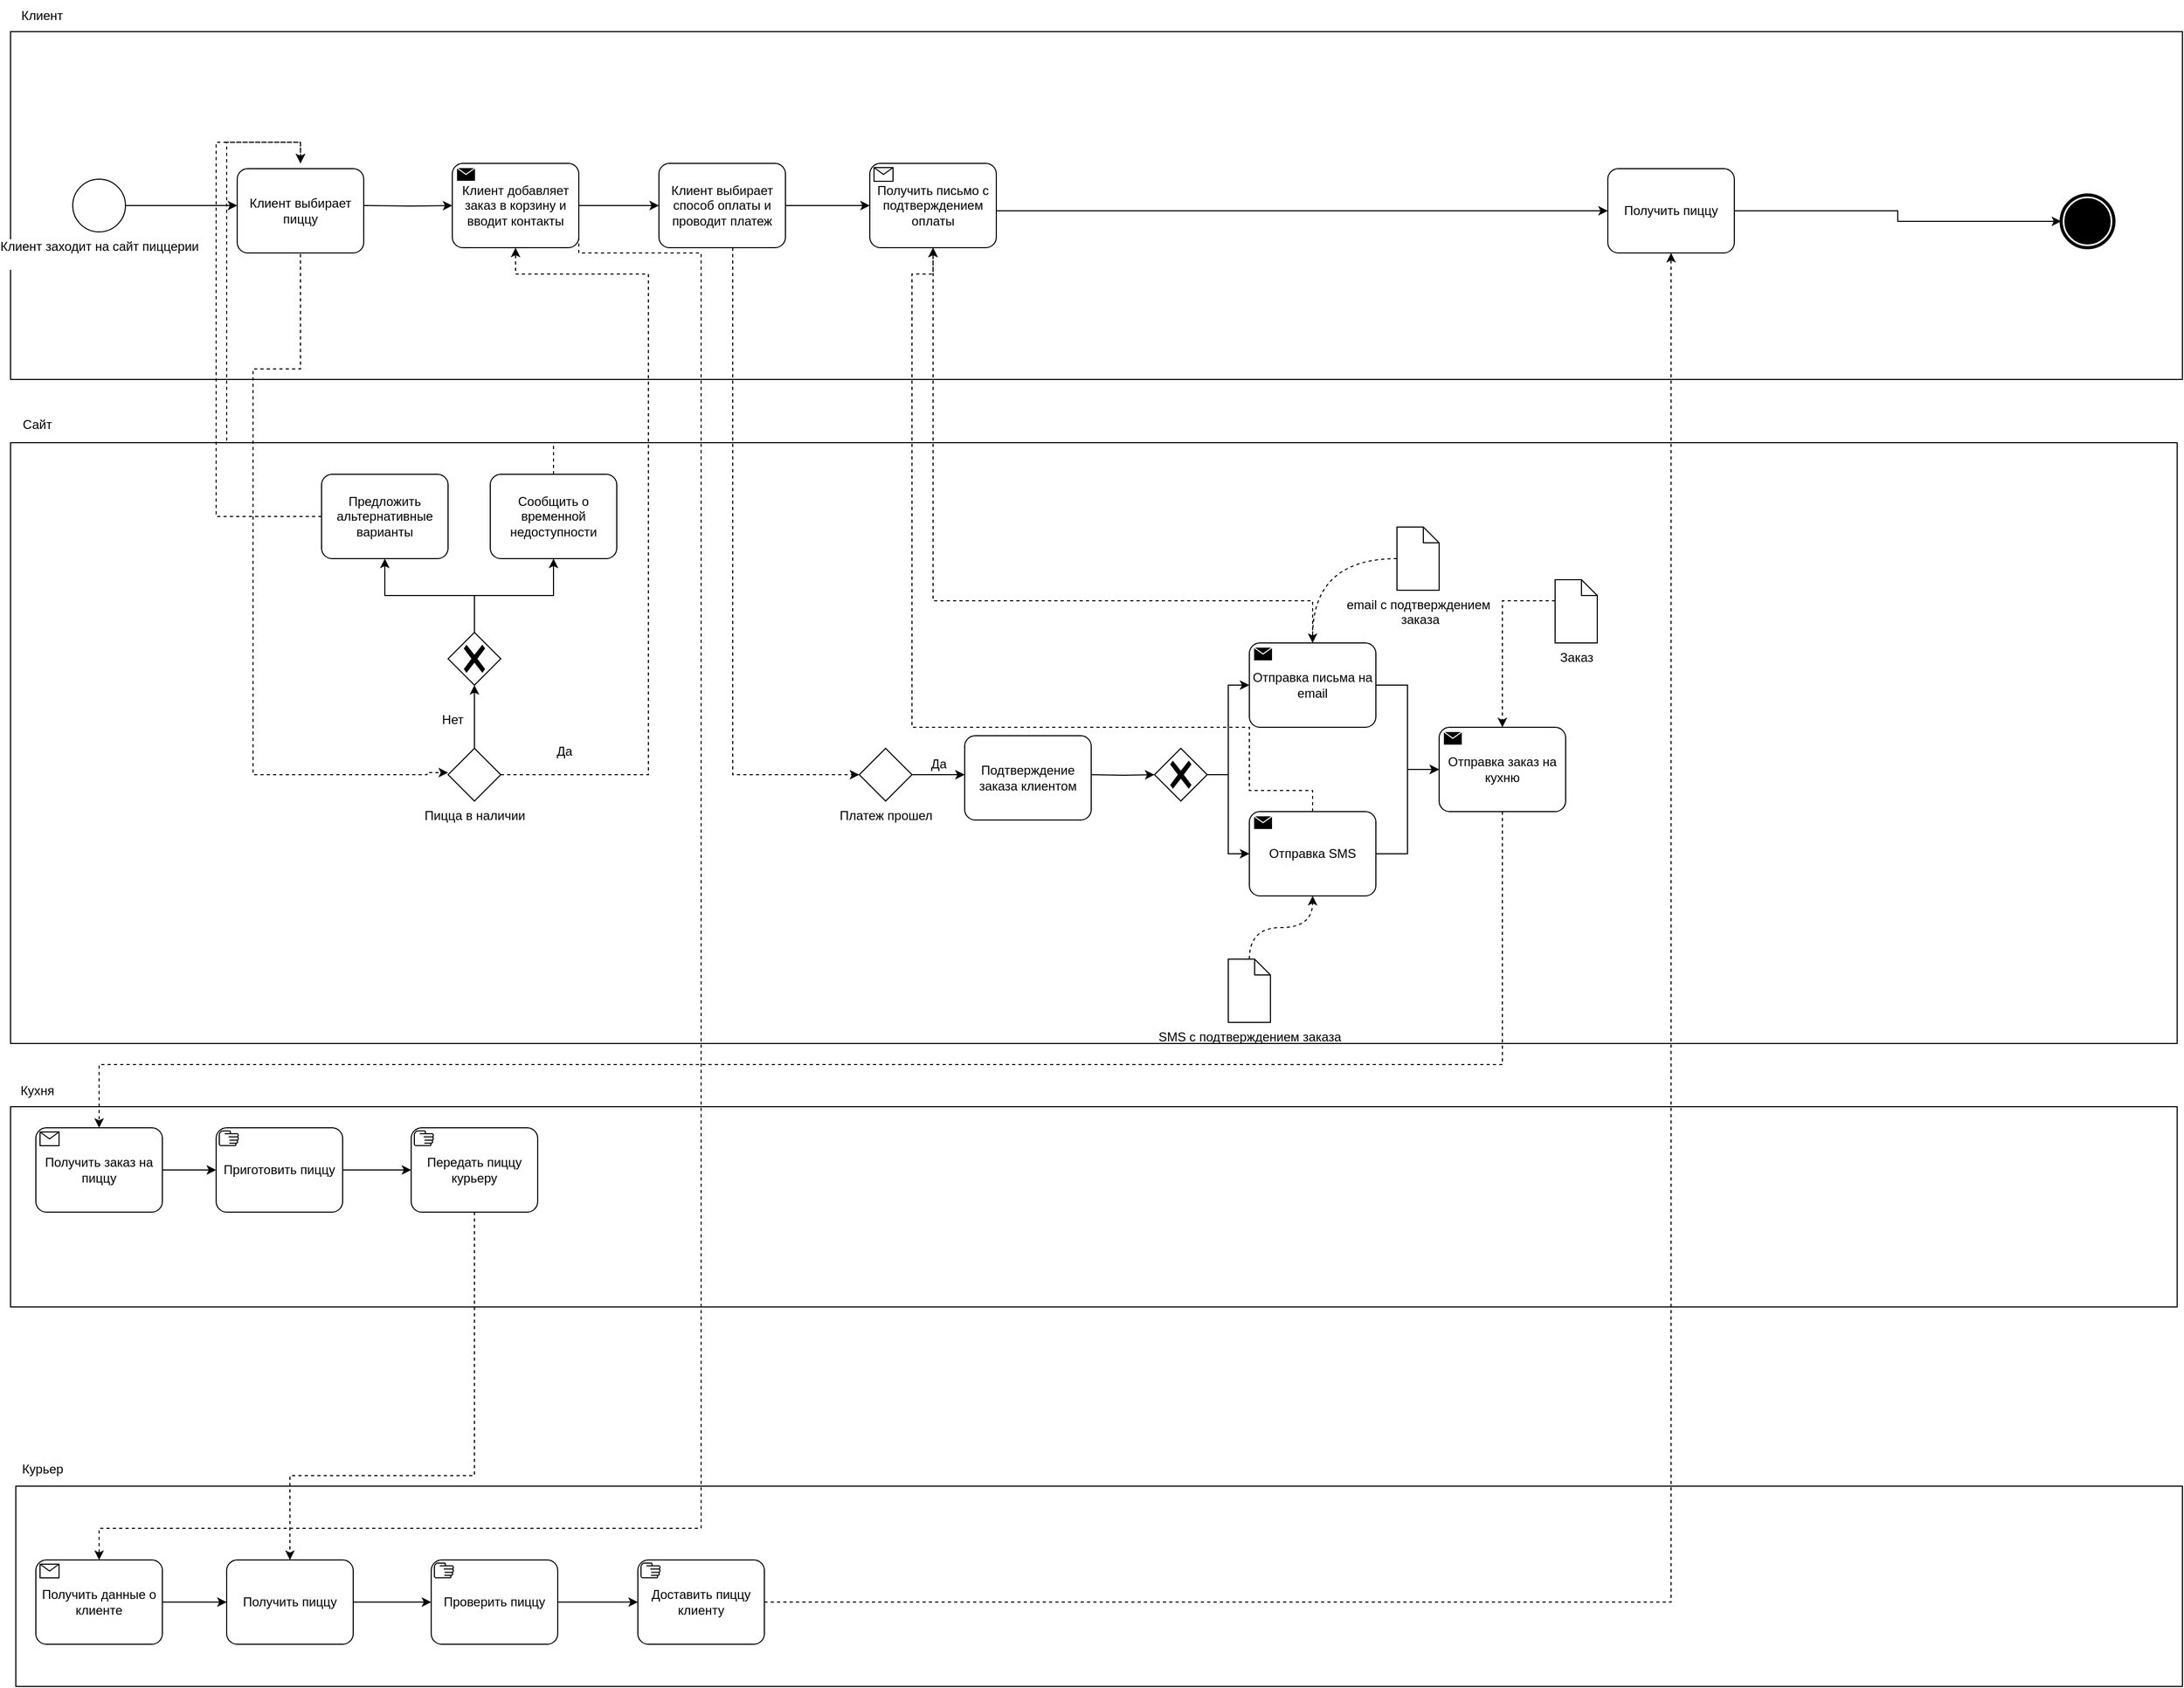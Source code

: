 <mxfile version="24.0.7" type="github" pages="2">
  <diagram name="Страница — 1" id="ZQyuLSZm8kBj_fjc1Jom">
    <mxGraphModel dx="2129" dy="2488" grid="1" gridSize="10" guides="1" tooltips="1" connect="1" arrows="1" fold="1" page="1" pageScale="1" pageWidth="827" pageHeight="1169" math="0" shadow="0">
      <root>
        <mxCell id="0" />
        <mxCell id="1" parent="0" />
        <mxCell id="dwZ6L5QbcVm86a3xMhYY-2" value="Клиент" style="text;html=1;align=center;verticalAlign=middle;whiteSpace=wrap;rounded=0;" vertex="1" parent="1">
          <mxGeometry x="-5" y="-210" width="60" height="30" as="geometry" />
        </mxCell>
        <mxCell id="dwZ6L5QbcVm86a3xMhYY-5" value="" style="rounded=0;whiteSpace=wrap;html=1;fillColor=none;" vertex="1" parent="1">
          <mxGeometry x="-5" y="-180" width="2060" height="330" as="geometry" />
        </mxCell>
        <mxCell id="j9J4cdAX_XJb5wL0FEBD-9" style="edgeStyle=orthogonalEdgeStyle;rounded=0;orthogonalLoop=1;jettySize=auto;html=1;" edge="1" parent="1" source="j9J4cdAX_XJb5wL0FEBD-7">
          <mxGeometry relative="1" as="geometry">
            <mxPoint x="210" y="-15" as="targetPoint" />
          </mxGeometry>
        </mxCell>
        <mxCell id="j9J4cdAX_XJb5wL0FEBD-7" value="Клиент заходит на сайт пиццерии&lt;div&gt;&lt;br&gt;&lt;/div&gt;" style="points=[[0.145,0.145,0],[0.5,0,0],[0.855,0.145,0],[1,0.5,0],[0.855,0.855,0],[0.5,1,0],[0.145,0.855,0],[0,0.5,0]];shape=mxgraph.bpmn.event;html=1;verticalLabelPosition=bottom;labelBackgroundColor=#ffffff;verticalAlign=top;align=center;perimeter=ellipsePerimeter;outlineConnect=0;aspect=fixed;outline=standard;symbol=general;" vertex="1" parent="1">
          <mxGeometry x="54" y="-40" width="50" height="50" as="geometry" />
        </mxCell>
        <mxCell id="j9J4cdAX_XJb5wL0FEBD-14" style="edgeStyle=orthogonalEdgeStyle;rounded=0;orthogonalLoop=1;jettySize=auto;html=1;entryX=0;entryY=0.5;entryDx=0;entryDy=0;entryPerimeter=0;dashed=1;" edge="1" parent="1">
          <mxGeometry relative="1" as="geometry">
            <mxPoint x="270" y="25" as="sourcePoint" />
            <mxPoint x="410" y="523" as="targetPoint" />
            <Array as="points">
              <mxPoint x="270" y="140" />
              <mxPoint x="225" y="140" />
              <mxPoint x="225" y="525" />
              <mxPoint x="390" y="525" />
              <mxPoint x="390" y="523" />
            </Array>
          </mxGeometry>
        </mxCell>
        <mxCell id="j9J4cdAX_XJb5wL0FEBD-15" value="Предложить альтернативные варианты" style="points=[[0.25,0,0],[0.5,0,0],[0.75,0,0],[1,0.25,0],[1,0.5,0],[1,0.75,0],[0.75,1,0],[0.5,1,0],[0.25,1,0],[0,0.75,0],[0,0.5,0],[0,0.25,0]];shape=mxgraph.bpmn.task;whiteSpace=wrap;rectStyle=rounded;size=10;html=1;container=1;expand=0;collapsible=0;taskMarker=abstract;" vertex="1" parent="1">
          <mxGeometry x="290" y="240" width="120" height="80" as="geometry" />
        </mxCell>
        <mxCell id="j9J4cdAX_XJb5wL0FEBD-99" value="" style="rounded=0;whiteSpace=wrap;html=1;fillColor=none;" vertex="1" parent="j9J4cdAX_XJb5wL0FEBD-15">
          <mxGeometry x="-295" y="-30" width="2055" height="570" as="geometry" />
        </mxCell>
        <mxCell id="j9J4cdAX_XJb5wL0FEBD-16" value="Сообщить о временной недоступности" style="points=[[0.25,0,0],[0.5,0,0],[0.75,0,0],[1,0.25,0],[1,0.5,0],[1,0.75,0],[0.75,1,0],[0.5,1,0],[0.25,1,0],[0,0.75,0],[0,0.5,0],[0,0.25,0]];shape=mxgraph.bpmn.task;whiteSpace=wrap;rectStyle=rounded;size=10;html=1;container=1;expand=0;collapsible=0;taskMarker=abstract;" vertex="1" parent="1">
          <mxGeometry x="450" y="240" width="120" height="80" as="geometry" />
        </mxCell>
        <mxCell id="j9J4cdAX_XJb5wL0FEBD-19" value="Пицца в наличии" style="points=[[0.25,0.25,0],[0.5,0,0],[0.75,0.25,0],[1,0.5,0],[0.75,0.75,0],[0.5,1,0],[0.25,0.75,0],[0,0.5,0]];shape=mxgraph.bpmn.gateway2;html=1;verticalLabelPosition=bottom;labelBackgroundColor=#ffffff;verticalAlign=top;align=center;perimeter=rhombusPerimeter;outlineConnect=0;outline=none;symbol=none;" vertex="1" parent="1">
          <mxGeometry x="410" y="500" width="50" height="50" as="geometry" />
        </mxCell>
        <mxCell id="j9J4cdAX_XJb5wL0FEBD-23" value="" style="points=[[0.25,0.25,0],[0.5,0,0],[0.75,0.25,0],[1,0.5,0],[0.75,0.75,0],[0.5,1,0],[0.25,0.75,0],[0,0.5,0]];shape=mxgraph.bpmn.gateway2;html=1;verticalLabelPosition=bottom;labelBackgroundColor=#ffffff;verticalAlign=top;align=center;perimeter=rhombusPerimeter;outlineConnect=0;outline=none;symbol=none;gwType=exclusive;" vertex="1" parent="1">
          <mxGeometry x="410" y="390" width="50" height="50" as="geometry" />
        </mxCell>
        <mxCell id="j9J4cdAX_XJb5wL0FEBD-25" style="edgeStyle=orthogonalEdgeStyle;rounded=0;orthogonalLoop=1;jettySize=auto;html=1;entryX=0.5;entryY=1;entryDx=0;entryDy=0;entryPerimeter=0;" edge="1" parent="1" source="j9J4cdAX_XJb5wL0FEBD-19" target="j9J4cdAX_XJb5wL0FEBD-23">
          <mxGeometry relative="1" as="geometry" />
        </mxCell>
        <mxCell id="j9J4cdAX_XJb5wL0FEBD-26" style="edgeStyle=orthogonalEdgeStyle;rounded=0;orthogonalLoop=1;jettySize=auto;html=1;entryX=0.5;entryY=1;entryDx=0;entryDy=0;entryPerimeter=0;" edge="1" parent="1" source="j9J4cdAX_XJb5wL0FEBD-23" target="j9J4cdAX_XJb5wL0FEBD-16">
          <mxGeometry relative="1" as="geometry" />
        </mxCell>
        <mxCell id="j9J4cdAX_XJb5wL0FEBD-27" style="edgeStyle=orthogonalEdgeStyle;rounded=0;orthogonalLoop=1;jettySize=auto;html=1;entryX=0.5;entryY=1;entryDx=0;entryDy=0;entryPerimeter=0;" edge="1" parent="1" source="j9J4cdAX_XJb5wL0FEBD-23" target="j9J4cdAX_XJb5wL0FEBD-15">
          <mxGeometry relative="1" as="geometry" />
        </mxCell>
        <mxCell id="j9J4cdAX_XJb5wL0FEBD-28" value="Нет" style="text;html=1;align=center;verticalAlign=middle;resizable=0;points=[];autosize=1;strokeColor=none;fillColor=none;" vertex="1" parent="1">
          <mxGeometry x="394" y="458" width="40" height="30" as="geometry" />
        </mxCell>
        <mxCell id="j9J4cdAX_XJb5wL0FEBD-33" style="edgeStyle=orthogonalEdgeStyle;rounded=0;orthogonalLoop=1;jettySize=auto;html=1;entryX=0.5;entryY=0;entryDx=0;entryDy=0;entryPerimeter=0;dashed=1;" edge="1" parent="1" source="j9J4cdAX_XJb5wL0FEBD-15">
          <mxGeometry relative="1" as="geometry">
            <mxPoint x="270" y="-55" as="targetPoint" />
            <Array as="points">
              <mxPoint x="190" y="280" />
              <mxPoint x="190" y="-75" />
              <mxPoint x="270" y="-75" />
            </Array>
          </mxGeometry>
        </mxCell>
        <mxCell id="j9J4cdAX_XJb5wL0FEBD-34" style="edgeStyle=orthogonalEdgeStyle;rounded=0;orthogonalLoop=1;jettySize=auto;html=1;entryX=0.5;entryY=0;entryDx=0;entryDy=0;entryPerimeter=0;dashed=1;" edge="1" parent="1" source="j9J4cdAX_XJb5wL0FEBD-16">
          <mxGeometry relative="1" as="geometry">
            <mxPoint x="270" y="-55" as="targetPoint" />
            <Array as="points">
              <mxPoint x="510" y="210" />
              <mxPoint x="200" y="210" />
              <mxPoint x="200" y="-75" />
              <mxPoint x="270" y="-75" />
            </Array>
          </mxGeometry>
        </mxCell>
        <mxCell id="j9J4cdAX_XJb5wL0FEBD-36" style="edgeStyle=orthogonalEdgeStyle;rounded=0;orthogonalLoop=1;jettySize=auto;html=1;entryX=0;entryY=0.5;entryDx=0;entryDy=0;entryPerimeter=0;" edge="1" parent="1" target="j9J4cdAX_XJb5wL0FEBD-37">
          <mxGeometry relative="1" as="geometry">
            <mxPoint x="330" y="-15" as="sourcePoint" />
            <mxPoint x="375" y="-15" as="targetPoint" />
          </mxGeometry>
        </mxCell>
        <mxCell id="j9J4cdAX_XJb5wL0FEBD-84" style="edgeStyle=orthogonalEdgeStyle;rounded=0;orthogonalLoop=1;jettySize=auto;html=1;entryX=0.5;entryY=0;entryDx=0;entryDy=0;entryPerimeter=0;exitX=1;exitY=0.5;exitDx=0;exitDy=0;exitPerimeter=0;dashed=1;" edge="1" parent="1" source="j9J4cdAX_XJb5wL0FEBD-37" target="j9J4cdAX_XJb5wL0FEBD-85">
          <mxGeometry relative="1" as="geometry">
            <mxPoint x="30" y="1230" as="targetPoint" />
            <Array as="points">
              <mxPoint x="534" y="30" />
              <mxPoint x="650" y="30" />
              <mxPoint x="650" y="1240" />
              <mxPoint x="79" y="1240" />
            </Array>
          </mxGeometry>
        </mxCell>
        <mxCell id="j9J4cdAX_XJb5wL0FEBD-37" value="Клиент добавляет заказ в корзину и вводит контакты" style="points=[[0.25,0,0],[0.5,0,0],[0.75,0,0],[1,0.25,0],[1,0.5,0],[1,0.75,0],[0.75,1,0],[0.5,1,0],[0.25,1,0],[0,0.75,0],[0,0.5,0],[0,0.25,0]];shape=mxgraph.bpmn.task;whiteSpace=wrap;rectStyle=rounded;size=10;html=1;container=1;expand=0;collapsible=0;taskMarker=send;" vertex="1" parent="1">
          <mxGeometry x="414" y="-55" width="120" height="80" as="geometry" />
        </mxCell>
        <mxCell id="j9J4cdAX_XJb5wL0FEBD-38" value="Клиент выбирает способ оплаты и проводит платеж" style="points=[[0.25,0,0],[0.5,0,0],[0.75,0,0],[1,0.25,0],[1,0.5,0],[1,0.75,0],[0.75,1,0],[0.5,1,0],[0.25,1,0],[0,0.75,0],[0,0.5,0],[0,0.25,0]];shape=mxgraph.bpmn.task;whiteSpace=wrap;rectStyle=rounded;size=10;html=1;container=1;expand=0;collapsible=0;taskMarker=abstract;" vertex="1" parent="1">
          <mxGeometry x="610" y="-55" width="120" height="80" as="geometry" />
        </mxCell>
        <mxCell id="j9J4cdAX_XJb5wL0FEBD-39" style="edgeStyle=orthogonalEdgeStyle;rounded=0;orthogonalLoop=1;jettySize=auto;html=1;entryX=0;entryY=0.5;entryDx=0;entryDy=0;entryPerimeter=0;" edge="1" parent="1" source="j9J4cdAX_XJb5wL0FEBD-37" target="j9J4cdAX_XJb5wL0FEBD-38">
          <mxGeometry relative="1" as="geometry" />
        </mxCell>
        <mxCell id="j9J4cdAX_XJb5wL0FEBD-40" value="Клиент выбирает пиццу" style="points=[[0.25,0,0],[0.5,0,0],[0.75,0,0],[1,0.25,0],[1,0.5,0],[1,0.75,0],[0.75,1,0],[0.5,1,0],[0.25,1,0],[0,0.75,0],[0,0.5,0],[0,0.25,0]];shape=mxgraph.bpmn.task;whiteSpace=wrap;rectStyle=rounded;size=10;html=1;container=1;expand=0;collapsible=0;taskMarker=abstract;" vertex="1" parent="1">
          <mxGeometry x="210" y="-50" width="120" height="80" as="geometry" />
        </mxCell>
        <mxCell id="j9J4cdAX_XJb5wL0FEBD-41" style="edgeStyle=orthogonalEdgeStyle;rounded=0;orthogonalLoop=1;jettySize=auto;html=1;entryX=0.5;entryY=1;entryDx=0;entryDy=0;entryPerimeter=0;dashed=1;" edge="1" parent="1" source="j9J4cdAX_XJb5wL0FEBD-19" target="j9J4cdAX_XJb5wL0FEBD-37">
          <mxGeometry relative="1" as="geometry">
            <Array as="points">
              <mxPoint x="600" y="525" />
              <mxPoint x="600" y="50" />
              <mxPoint x="474" y="50" />
            </Array>
          </mxGeometry>
        </mxCell>
        <mxCell id="j9J4cdAX_XJb5wL0FEBD-42" value="Да" style="text;html=1;align=center;verticalAlign=middle;resizable=0;points=[];autosize=1;strokeColor=none;fillColor=none;" vertex="1" parent="1">
          <mxGeometry x="500" y="488" width="40" height="30" as="geometry" />
        </mxCell>
        <mxCell id="j9J4cdAX_XJb5wL0FEBD-43" value="Платеж прошел" style="points=[[0.25,0.25,0],[0.5,0,0],[0.75,0.25,0],[1,0.5,0],[0.75,0.75,0],[0.5,1,0],[0.25,0.75,0],[0,0.5,0]];shape=mxgraph.bpmn.gateway2;html=1;verticalLabelPosition=bottom;labelBackgroundColor=#ffffff;verticalAlign=top;align=center;perimeter=rhombusPerimeter;outlineConnect=0;outline=none;symbol=none;" vertex="1" parent="1">
          <mxGeometry x="800" y="500" width="50" height="50" as="geometry" />
        </mxCell>
        <mxCell id="j9J4cdAX_XJb5wL0FEBD-45" style="edgeStyle=orthogonalEdgeStyle;rounded=0;orthogonalLoop=1;jettySize=auto;html=1;entryX=0;entryY=0.5;entryDx=0;entryDy=0;entryPerimeter=0;dashed=1;" edge="1" parent="1" source="j9J4cdAX_XJb5wL0FEBD-38" target="j9J4cdAX_XJb5wL0FEBD-43">
          <mxGeometry relative="1" as="geometry">
            <Array as="points">
              <mxPoint x="680" y="525" />
            </Array>
          </mxGeometry>
        </mxCell>
        <mxCell id="j9J4cdAX_XJb5wL0FEBD-47" style="edgeStyle=orthogonalEdgeStyle;rounded=0;orthogonalLoop=1;jettySize=auto;html=1;entryX=0;entryY=0.5;entryDx=0;entryDy=0;entryPerimeter=0;" edge="1" parent="1" source="j9J4cdAX_XJb5wL0FEBD-43">
          <mxGeometry relative="1" as="geometry">
            <mxPoint x="900" y="525" as="targetPoint" />
          </mxGeometry>
        </mxCell>
        <mxCell id="j9J4cdAX_XJb5wL0FEBD-48" value="Да" style="text;html=1;align=center;verticalAlign=middle;resizable=0;points=[];autosize=1;strokeColor=none;fillColor=none;" vertex="1" parent="1">
          <mxGeometry x="855" y="500" width="40" height="30" as="geometry" />
        </mxCell>
        <mxCell id="j9J4cdAX_XJb5wL0FEBD-49" value="" style="points=[[0.25,0.25,0],[0.5,0,0],[0.75,0.25,0],[1,0.5,0],[0.75,0.75,0],[0.5,1,0],[0.25,0.75,0],[0,0.5,0]];shape=mxgraph.bpmn.gateway2;html=1;verticalLabelPosition=bottom;labelBackgroundColor=#ffffff;verticalAlign=top;align=center;perimeter=rhombusPerimeter;outlineConnect=0;outline=none;symbol=none;gwType=exclusive;" vertex="1" parent="1">
          <mxGeometry x="1080" y="500" width="50" height="50" as="geometry" />
        </mxCell>
        <mxCell id="j9J4cdAX_XJb5wL0FEBD-50" style="edgeStyle=orthogonalEdgeStyle;rounded=0;orthogonalLoop=1;jettySize=auto;html=1;entryX=0;entryY=0.5;entryDx=0;entryDy=0;entryPerimeter=0;" edge="1" parent="1" target="j9J4cdAX_XJb5wL0FEBD-49">
          <mxGeometry relative="1" as="geometry">
            <mxPoint x="1020" y="525" as="sourcePoint" />
          </mxGeometry>
        </mxCell>
        <mxCell id="j9J4cdAX_XJb5wL0FEBD-51" value="Подтверждение заказа клиентом" style="points=[[0.25,0,0],[0.5,0,0],[0.75,0,0],[1,0.25,0],[1,0.5,0],[1,0.75,0],[0.75,1,0],[0.5,1,0],[0.25,1,0],[0,0.75,0],[0,0.5,0],[0,0.25,0]];shape=mxgraph.bpmn.task;whiteSpace=wrap;rectStyle=rounded;size=10;html=1;container=1;expand=0;collapsible=0;taskMarker=abstract;" vertex="1" parent="1">
          <mxGeometry x="900" y="488" width="120" height="80" as="geometry" />
        </mxCell>
        <mxCell id="j9J4cdAX_XJb5wL0FEBD-70" style="edgeStyle=orthogonalEdgeStyle;rounded=0;orthogonalLoop=1;jettySize=auto;html=1;" edge="1" parent="1" source="j9J4cdAX_XJb5wL0FEBD-52" target="j9J4cdAX_XJb5wL0FEBD-68">
          <mxGeometry relative="1" as="geometry" />
        </mxCell>
        <mxCell id="j9J4cdAX_XJb5wL0FEBD-52" value="Отправка письма на email" style="points=[[0.25,0,0],[0.5,0,0],[0.75,0,0],[1,0.25,0],[1,0.5,0],[1,0.75,0],[0.75,1,0],[0.5,1,0],[0.25,1,0],[0,0.75,0],[0,0.5,0],[0,0.25,0]];shape=mxgraph.bpmn.task;whiteSpace=wrap;rectStyle=rounded;size=10;html=1;container=1;expand=0;collapsible=0;taskMarker=send;" vertex="1" parent="1">
          <mxGeometry x="1170" y="400" width="120" height="80" as="geometry" />
        </mxCell>
        <mxCell id="j9J4cdAX_XJb5wL0FEBD-69" style="edgeStyle=orthogonalEdgeStyle;rounded=0;orthogonalLoop=1;jettySize=auto;html=1;" edge="1" parent="1" source="j9J4cdAX_XJb5wL0FEBD-53" target="j9J4cdAX_XJb5wL0FEBD-68">
          <mxGeometry relative="1" as="geometry" />
        </mxCell>
        <mxCell id="j9J4cdAX_XJb5wL0FEBD-53" value="Отправка SMS" style="points=[[0.25,0,0],[0.5,0,0],[0.75,0,0],[1,0.25,0],[1,0.5,0],[1,0.75,0],[0.75,1,0],[0.5,1,0],[0.25,1,0],[0,0.75,0],[0,0.5,0],[0,0.25,0]];shape=mxgraph.bpmn.task;whiteSpace=wrap;rectStyle=rounded;size=10;html=1;container=1;expand=0;collapsible=0;taskMarker=send;" vertex="1" parent="1">
          <mxGeometry x="1170" y="560" width="120" height="80" as="geometry" />
        </mxCell>
        <mxCell id="j9J4cdAX_XJb5wL0FEBD-54" style="edgeStyle=orthogonalEdgeStyle;rounded=0;orthogonalLoop=1;jettySize=auto;html=1;entryX=0;entryY=0.5;entryDx=0;entryDy=0;entryPerimeter=0;" edge="1" parent="1" source="j9J4cdAX_XJb5wL0FEBD-49" target="j9J4cdAX_XJb5wL0FEBD-53">
          <mxGeometry relative="1" as="geometry" />
        </mxCell>
        <mxCell id="j9J4cdAX_XJb5wL0FEBD-55" style="edgeStyle=orthogonalEdgeStyle;rounded=0;orthogonalLoop=1;jettySize=auto;html=1;entryX=0;entryY=0.5;entryDx=0;entryDy=0;entryPerimeter=0;" edge="1" parent="1" source="j9J4cdAX_XJb5wL0FEBD-49" target="j9J4cdAX_XJb5wL0FEBD-52">
          <mxGeometry relative="1" as="geometry" />
        </mxCell>
        <mxCell id="j9J4cdAX_XJb5wL0FEBD-59" value="SMS c подтверждением заказа" style="shape=mxgraph.bpmn.data;labelPosition=center;verticalLabelPosition=bottom;align=center;verticalAlign=top;size=15;html=1;" vertex="1" parent="1">
          <mxGeometry x="1150" y="700" width="40" height="60" as="geometry" />
        </mxCell>
        <mxCell id="j9J4cdAX_XJb5wL0FEBD-60" style="edgeStyle=orthogonalEdgeStyle;rounded=0;orthogonalLoop=1;jettySize=auto;html=1;entryX=0.5;entryY=1;entryDx=0;entryDy=0;entryPerimeter=0;dashed=1;curved=1;" edge="1" parent="1" source="j9J4cdAX_XJb5wL0FEBD-59" target="j9J4cdAX_XJb5wL0FEBD-53">
          <mxGeometry relative="1" as="geometry" />
        </mxCell>
        <mxCell id="j9J4cdAX_XJb5wL0FEBD-61" value="email c подтверждением&lt;div&gt;&amp;nbsp;заказа&lt;/div&gt;" style="shape=mxgraph.bpmn.data;labelPosition=center;verticalLabelPosition=bottom;align=center;verticalAlign=top;size=15;html=1;" vertex="1" parent="1">
          <mxGeometry x="1310" y="290" width="40" height="60" as="geometry" />
        </mxCell>
        <mxCell id="j9J4cdAX_XJb5wL0FEBD-62" style="edgeStyle=orthogonalEdgeStyle;rounded=0;orthogonalLoop=1;jettySize=auto;html=1;entryX=0.5;entryY=0;entryDx=0;entryDy=0;entryPerimeter=0;dashed=1;curved=1;" edge="1" parent="1" source="j9J4cdAX_XJb5wL0FEBD-61" target="j9J4cdAX_XJb5wL0FEBD-52">
          <mxGeometry relative="1" as="geometry">
            <Array as="points">
              <mxPoint x="1230" y="320" />
            </Array>
          </mxGeometry>
        </mxCell>
        <mxCell id="j9J4cdAX_XJb5wL0FEBD-78" style="edgeStyle=orthogonalEdgeStyle;rounded=0;orthogonalLoop=1;jettySize=auto;html=1;entryX=0.5;entryY=0;entryDx=0;entryDy=0;entryPerimeter=0;dashed=1;" edge="1" parent="1" source="j9J4cdAX_XJb5wL0FEBD-68" target="j9J4cdAX_XJb5wL0FEBD-77">
          <mxGeometry relative="1" as="geometry">
            <mxPoint x="420" y="840" as="targetPoint" />
            <Array as="points">
              <mxPoint x="1410" y="800" />
              <mxPoint x="79" y="800" />
            </Array>
          </mxGeometry>
        </mxCell>
        <mxCell id="j9J4cdAX_XJb5wL0FEBD-68" value="Отправка заказ на кухню" style="points=[[0.25,0,0],[0.5,0,0],[0.75,0,0],[1,0.25,0],[1,0.5,0],[1,0.75,0],[0.75,1,0],[0.5,1,0],[0.25,1,0],[0,0.75,0],[0,0.5,0],[0,0.25,0]];shape=mxgraph.bpmn.task;whiteSpace=wrap;rectStyle=rounded;size=10;html=1;container=1;expand=0;collapsible=0;taskMarker=send;" vertex="1" parent="1">
          <mxGeometry x="1350" y="480" width="120" height="80" as="geometry" />
        </mxCell>
        <mxCell id="j9J4cdAX_XJb5wL0FEBD-71" value="Заказ" style="shape=mxgraph.bpmn.data;labelPosition=center;verticalLabelPosition=bottom;align=center;verticalAlign=top;size=15;html=1;" vertex="1" parent="1">
          <mxGeometry x="1460" y="340" width="40" height="60" as="geometry" />
        </mxCell>
        <mxCell id="j9J4cdAX_XJb5wL0FEBD-72" style="edgeStyle=orthogonalEdgeStyle;rounded=0;orthogonalLoop=1;jettySize=auto;html=1;entryX=0.5;entryY=0;entryDx=0;entryDy=0;entryPerimeter=0;dashed=1;" edge="1" parent="1" source="j9J4cdAX_XJb5wL0FEBD-71" target="j9J4cdAX_XJb5wL0FEBD-68">
          <mxGeometry relative="1" as="geometry">
            <Array as="points">
              <mxPoint x="1410" y="360" />
            </Array>
          </mxGeometry>
        </mxCell>
        <mxCell id="j9J4cdAX_XJb5wL0FEBD-73" value="Получить письмо с подтверждением оплаты" style="points=[[0.25,0,0],[0.5,0,0],[0.75,0,0],[1,0.25,0],[1,0.5,0],[1,0.75,0],[0.75,1,0],[0.5,1,0],[0.25,1,0],[0,0.75,0],[0,0.5,0],[0,0.25,0]];shape=mxgraph.bpmn.task;whiteSpace=wrap;rectStyle=rounded;size=10;html=1;container=1;expand=0;collapsible=0;taskMarker=receive;" vertex="1" parent="1">
          <mxGeometry x="810" y="-55" width="120" height="80" as="geometry" />
        </mxCell>
        <mxCell id="j9J4cdAX_XJb5wL0FEBD-74" style="edgeStyle=orthogonalEdgeStyle;rounded=0;orthogonalLoop=1;jettySize=auto;html=1;entryX=0;entryY=0.5;entryDx=0;entryDy=0;entryPerimeter=0;" edge="1" parent="1" source="j9J4cdAX_XJb5wL0FEBD-38" target="j9J4cdAX_XJb5wL0FEBD-73">
          <mxGeometry relative="1" as="geometry" />
        </mxCell>
        <mxCell id="j9J4cdAX_XJb5wL0FEBD-75" style="edgeStyle=orthogonalEdgeStyle;rounded=0;orthogonalLoop=1;jettySize=auto;html=1;entryX=0.5;entryY=1;entryDx=0;entryDy=0;entryPerimeter=0;dashed=1;" edge="1" parent="1" source="j9J4cdAX_XJb5wL0FEBD-52" target="j9J4cdAX_XJb5wL0FEBD-73">
          <mxGeometry relative="1" as="geometry">
            <Array as="points">
              <mxPoint x="1230" y="360" />
              <mxPoint x="870" y="360" />
            </Array>
          </mxGeometry>
        </mxCell>
        <mxCell id="j9J4cdAX_XJb5wL0FEBD-76" style="edgeStyle=orthogonalEdgeStyle;rounded=0;orthogonalLoop=1;jettySize=auto;html=1;entryX=0.5;entryY=1;entryDx=0;entryDy=0;entryPerimeter=0;dashed=1;exitX=0.5;exitY=0;exitDx=0;exitDy=0;exitPerimeter=0;" edge="1" parent="1" source="j9J4cdAX_XJb5wL0FEBD-53" target="j9J4cdAX_XJb5wL0FEBD-73">
          <mxGeometry relative="1" as="geometry">
            <Array as="points">
              <mxPoint x="1230" y="540" />
              <mxPoint x="1170" y="540" />
              <mxPoint x="1170" y="480" />
              <mxPoint x="850" y="480" />
              <mxPoint x="850" y="50" />
              <mxPoint x="870" y="50" />
            </Array>
          </mxGeometry>
        </mxCell>
        <mxCell id="j9J4cdAX_XJb5wL0FEBD-77" value="Получить заказ на пиццу" style="points=[[0.25,0,0],[0.5,0,0],[0.75,0,0],[1,0.25,0],[1,0.5,0],[1,0.75,0],[0.75,1,0],[0.5,1,0],[0.25,1,0],[0,0.75,0],[0,0.5,0],[0,0.25,0]];shape=mxgraph.bpmn.task;whiteSpace=wrap;rectStyle=rounded;size=10;html=1;container=1;expand=0;collapsible=0;taskMarker=receive;" vertex="1" parent="1">
          <mxGeometry x="19" y="860" width="120" height="80" as="geometry" />
        </mxCell>
        <mxCell id="j9J4cdAX_XJb5wL0FEBD-80" value="Приготовить пиццу" style="points=[[0.25,0,0],[0.5,0,0],[0.75,0,0],[1,0.25,0],[1,0.5,0],[1,0.75,0],[0.75,1,0],[0.5,1,0],[0.25,1,0],[0,0.75,0],[0,0.5,0],[0,0.25,0]];shape=mxgraph.bpmn.task;whiteSpace=wrap;rectStyle=rounded;size=10;html=1;container=1;expand=0;collapsible=0;taskMarker=manual;" vertex="1" parent="1">
          <mxGeometry x="190" y="860" width="120" height="80" as="geometry" />
        </mxCell>
        <mxCell id="j9J4cdAX_XJb5wL0FEBD-81" style="edgeStyle=orthogonalEdgeStyle;rounded=0;orthogonalLoop=1;jettySize=auto;html=1;entryX=0;entryY=0.5;entryDx=0;entryDy=0;entryPerimeter=0;" edge="1" parent="1" source="j9J4cdAX_XJb5wL0FEBD-77" target="j9J4cdAX_XJb5wL0FEBD-80">
          <mxGeometry relative="1" as="geometry" />
        </mxCell>
        <mxCell id="j9J4cdAX_XJb5wL0FEBD-88" style="edgeStyle=orthogonalEdgeStyle;rounded=0;orthogonalLoop=1;jettySize=auto;html=1;dashed=1;" edge="1" parent="1" source="j9J4cdAX_XJb5wL0FEBD-82" target="j9J4cdAX_XJb5wL0FEBD-86">
          <mxGeometry relative="1" as="geometry">
            <Array as="points">
              <mxPoint x="435" y="1190" />
              <mxPoint x="260" y="1190" />
            </Array>
          </mxGeometry>
        </mxCell>
        <mxCell id="j9J4cdAX_XJb5wL0FEBD-82" value="Передать пиццу курьеру" style="points=[[0.25,0,0],[0.5,0,0],[0.75,0,0],[1,0.25,0],[1,0.5,0],[1,0.75,0],[0.75,1,0],[0.5,1,0],[0.25,1,0],[0,0.75,0],[0,0.5,0],[0,0.25,0]];shape=mxgraph.bpmn.task;whiteSpace=wrap;rectStyle=rounded;size=10;html=1;container=1;expand=0;collapsible=0;taskMarker=manual;" vertex="1" parent="1">
          <mxGeometry x="375" y="860" width="120" height="80" as="geometry" />
        </mxCell>
        <mxCell id="j9J4cdAX_XJb5wL0FEBD-83" style="edgeStyle=orthogonalEdgeStyle;rounded=0;orthogonalLoop=1;jettySize=auto;html=1;entryX=0;entryY=0.5;entryDx=0;entryDy=0;entryPerimeter=0;" edge="1" parent="1" source="j9J4cdAX_XJb5wL0FEBD-80" target="j9J4cdAX_XJb5wL0FEBD-82">
          <mxGeometry relative="1" as="geometry" />
        </mxCell>
        <mxCell id="j9J4cdAX_XJb5wL0FEBD-85" value="Получить данные о клиенте" style="points=[[0.25,0,0],[0.5,0,0],[0.75,0,0],[1,0.25,0],[1,0.5,0],[1,0.75,0],[0.75,1,0],[0.5,1,0],[0.25,1,0],[0,0.75,0],[0,0.5,0],[0,0.25,0]];shape=mxgraph.bpmn.task;whiteSpace=wrap;rectStyle=rounded;size=10;html=1;container=1;expand=0;collapsible=0;taskMarker=receive;" vertex="1" parent="1">
          <mxGeometry x="19" y="1270" width="120" height="80" as="geometry" />
        </mxCell>
        <mxCell id="j9J4cdAX_XJb5wL0FEBD-86" value="Получить пиццу" style="points=[[0.25,0,0],[0.5,0,0],[0.75,0,0],[1,0.25,0],[1,0.5,0],[1,0.75,0],[0.75,1,0],[0.5,1,0],[0.25,1,0],[0,0.75,0],[0,0.5,0],[0,0.25,0]];shape=mxgraph.bpmn.task;whiteSpace=wrap;rectStyle=rounded;size=10;html=1;container=1;expand=0;collapsible=0;taskMarker=abstract;" vertex="1" parent="1">
          <mxGeometry x="200" y="1270" width="120" height="80" as="geometry" />
        </mxCell>
        <mxCell id="j9J4cdAX_XJb5wL0FEBD-103" value="" style="rounded=0;whiteSpace=wrap;html=1;fillColor=none;" vertex="1" parent="j9J4cdAX_XJb5wL0FEBD-86">
          <mxGeometry x="-200" y="-70" width="2055" height="190" as="geometry" />
        </mxCell>
        <mxCell id="j9J4cdAX_XJb5wL0FEBD-87" style="edgeStyle=orthogonalEdgeStyle;rounded=0;orthogonalLoop=1;jettySize=auto;html=1;entryX=0;entryY=0.5;entryDx=0;entryDy=0;entryPerimeter=0;" edge="1" parent="1" source="j9J4cdAX_XJb5wL0FEBD-85" target="j9J4cdAX_XJb5wL0FEBD-86">
          <mxGeometry relative="1" as="geometry" />
        </mxCell>
        <mxCell id="j9J4cdAX_XJb5wL0FEBD-89" value="Проверить пиццу" style="points=[[0.25,0,0],[0.5,0,0],[0.75,0,0],[1,0.25,0],[1,0.5,0],[1,0.75,0],[0.75,1,0],[0.5,1,0],[0.25,1,0],[0,0.75,0],[0,0.5,0],[0,0.25,0]];shape=mxgraph.bpmn.task;whiteSpace=wrap;rectStyle=rounded;size=10;html=1;container=1;expand=0;collapsible=0;taskMarker=manual;" vertex="1" parent="1">
          <mxGeometry x="394" y="1270" width="120" height="80" as="geometry" />
        </mxCell>
        <mxCell id="j9J4cdAX_XJb5wL0FEBD-90" style="edgeStyle=orthogonalEdgeStyle;rounded=0;orthogonalLoop=1;jettySize=auto;html=1;entryX=0;entryY=0.5;entryDx=0;entryDy=0;entryPerimeter=0;" edge="1" parent="1" source="j9J4cdAX_XJb5wL0FEBD-86" target="j9J4cdAX_XJb5wL0FEBD-89">
          <mxGeometry relative="1" as="geometry" />
        </mxCell>
        <mxCell id="j9J4cdAX_XJb5wL0FEBD-98" style="edgeStyle=orthogonalEdgeStyle;rounded=0;orthogonalLoop=1;jettySize=auto;html=1;entryX=0.5;entryY=1;entryDx=0;entryDy=0;entryPerimeter=0;dashed=1;" edge="1" parent="1" source="j9J4cdAX_XJb5wL0FEBD-91" target="j9J4cdAX_XJb5wL0FEBD-95">
          <mxGeometry relative="1" as="geometry">
            <mxPoint x="1550" y="420" as="targetPoint" />
          </mxGeometry>
        </mxCell>
        <mxCell id="j9J4cdAX_XJb5wL0FEBD-91" value="Доставить пиццу клиенту" style="points=[[0.25,0,0],[0.5,0,0],[0.75,0,0],[1,0.25,0],[1,0.5,0],[1,0.75,0],[0.75,1,0],[0.5,1,0],[0.25,1,0],[0,0.75,0],[0,0.5,0],[0,0.25,0]];shape=mxgraph.bpmn.task;whiteSpace=wrap;rectStyle=rounded;size=10;html=1;container=1;expand=0;collapsible=0;taskMarker=manual;" vertex="1" parent="1">
          <mxGeometry x="590" y="1270" width="120" height="80" as="geometry" />
        </mxCell>
        <mxCell id="j9J4cdAX_XJb5wL0FEBD-92" style="edgeStyle=orthogonalEdgeStyle;rounded=0;orthogonalLoop=1;jettySize=auto;html=1;entryX=0;entryY=0.5;entryDx=0;entryDy=0;entryPerimeter=0;" edge="1" parent="1" source="j9J4cdAX_XJb5wL0FEBD-89" target="j9J4cdAX_XJb5wL0FEBD-91">
          <mxGeometry relative="1" as="geometry" />
        </mxCell>
        <mxCell id="j9J4cdAX_XJb5wL0FEBD-93" value="" style="points=[[0.145,0.145,0],[0.5,0,0],[0.855,0.145,0],[1,0.5,0],[0.855,0.855,0],[0.5,1,0],[0.145,0.855,0],[0,0.5,0]];shape=mxgraph.bpmn.event;html=1;verticalLabelPosition=bottom;labelBackgroundColor=#ffffff;verticalAlign=top;align=center;perimeter=ellipsePerimeter;outlineConnect=0;aspect=fixed;outline=end;symbol=terminate;" vertex="1" parent="1">
          <mxGeometry x="1940" y="-25" width="50" height="50" as="geometry" />
        </mxCell>
        <mxCell id="j9J4cdAX_XJb5wL0FEBD-97" style="edgeStyle=orthogonalEdgeStyle;rounded=0;orthogonalLoop=1;jettySize=auto;html=1;" edge="1" parent="1" source="j9J4cdAX_XJb5wL0FEBD-95" target="j9J4cdAX_XJb5wL0FEBD-93">
          <mxGeometry relative="1" as="geometry" />
        </mxCell>
        <mxCell id="j9J4cdAX_XJb5wL0FEBD-95" value="Получить пиццу" style="points=[[0.25,0,0],[0.5,0,0],[0.75,0,0],[1,0.25,0],[1,0.5,0],[1,0.75,0],[0.75,1,0],[0.5,1,0],[0.25,1,0],[0,0.75,0],[0,0.5,0],[0,0.25,0]];shape=mxgraph.bpmn.task;whiteSpace=wrap;rectStyle=rounded;size=10;html=1;container=1;expand=0;collapsible=0;taskMarker=abstract;" vertex="1" parent="1">
          <mxGeometry x="1510" y="-50" width="120" height="80" as="geometry" />
        </mxCell>
        <mxCell id="j9J4cdAX_XJb5wL0FEBD-96" style="edgeStyle=orthogonalEdgeStyle;rounded=0;orthogonalLoop=1;jettySize=auto;html=1;entryX=0;entryY=0.5;entryDx=0;entryDy=0;entryPerimeter=0;" edge="1" parent="1" source="j9J4cdAX_XJb5wL0FEBD-73" target="j9J4cdAX_XJb5wL0FEBD-95">
          <mxGeometry relative="1" as="geometry">
            <Array as="points">
              <mxPoint x="990" y="-10" />
              <mxPoint x="990" y="-10" />
            </Array>
          </mxGeometry>
        </mxCell>
        <mxCell id="j9J4cdAX_XJb5wL0FEBD-100" value="" style="rounded=0;whiteSpace=wrap;html=1;fillColor=none;" vertex="1" parent="1">
          <mxGeometry x="-5" y="840" width="2055" height="190" as="geometry" />
        </mxCell>
        <mxCell id="j9J4cdAX_XJb5wL0FEBD-101" value="Сайт" style="text;html=1;align=center;verticalAlign=middle;resizable=0;points=[];autosize=1;strokeColor=none;fillColor=none;" vertex="1" parent="1">
          <mxGeometry x="-5" y="178" width="50" height="30" as="geometry" />
        </mxCell>
        <mxCell id="j9J4cdAX_XJb5wL0FEBD-102" value="Кухня" style="text;html=1;align=center;verticalAlign=middle;resizable=0;points=[];autosize=1;strokeColor=none;fillColor=none;" vertex="1" parent="1">
          <mxGeometry x="-10" y="810" width="60" height="30" as="geometry" />
        </mxCell>
        <mxCell id="j9J4cdAX_XJb5wL0FEBD-104" value="Курьер" style="text;html=1;align=center;verticalAlign=middle;resizable=0;points=[];autosize=1;strokeColor=none;fillColor=none;" vertex="1" parent="1">
          <mxGeometry x="-5" y="1169" width="60" height="30" as="geometry" />
        </mxCell>
      </root>
    </mxGraphModel>
  </diagram>
  <diagram id="I7ZeEKp6jJi1kaohacLx" name="Страница — 2">
    <mxGraphModel dx="1172" dy="1187" grid="1" gridSize="10" guides="1" tooltips="1" connect="1" arrows="1" fold="1" page="1" pageScale="1" pageWidth="827" pageHeight="1169" math="0" shadow="0">
      <root>
        <mxCell id="0" />
        <mxCell id="1" parent="0" />
      </root>
    </mxGraphModel>
  </diagram>
</mxfile>
